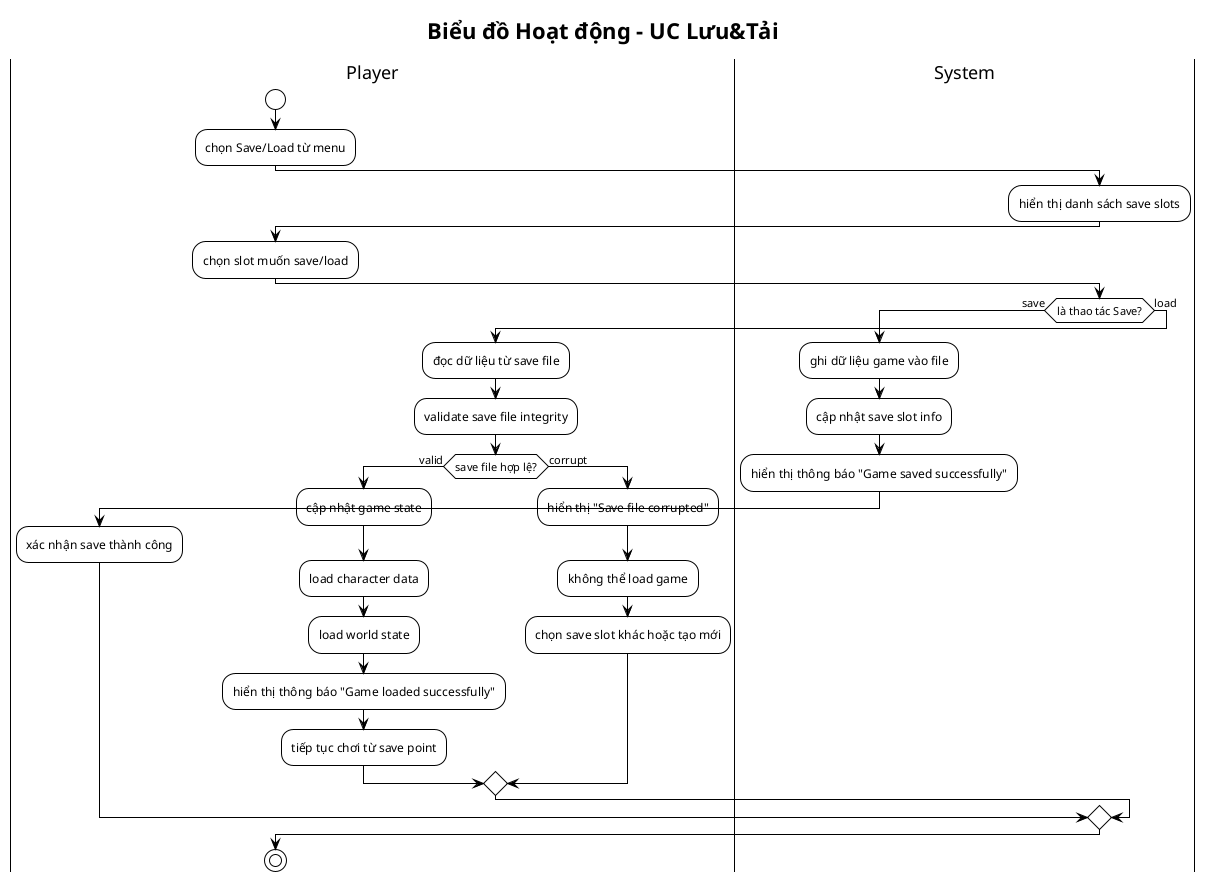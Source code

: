 @startuml Activity_UC2_Luu_Tai
!theme plain

title Biểu đồ Hoạt động - UC Lưu&Tải

|Player|
start
:chọn Save/Load từ menu;

|System|
:hiển thị danh sách save slots;

|Player|
:chọn slot muốn save/load;

|System|
if (là thao tác Save?) then (save)
  :ghi dữ liệu game vào file;
  :cập nhật save slot info;
  :hiển thị thông báo "Game saved successfully";
  
  |Player|
  :xác nhận save thành công;
  
else (load)
  :đọc dữ liệu từ save file;
  :validate save file integrity;
  
  if (save file hợp lệ?) then (valid)
    :cập nhật game state;
    :load character data;
    :load world state;
    :hiển thị thông báo "Game loaded successfully";
    
    |Player|
    :tiếp tục chơi từ save point;
    
  else (corrupt)
    :hiển thị "Save file corrupted";
    :không thể load game;
    
    |Player|
    :chọn save slot khác hoặc tạo mới;
  endif
endif

stop
